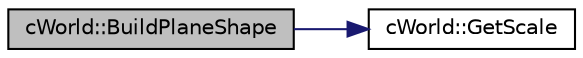 digraph "cWorld::BuildPlaneShape"
{
 // LATEX_PDF_SIZE
  edge [fontname="Helvetica",fontsize="10",labelfontname="Helvetica",labelfontsize="10"];
  node [fontname="Helvetica",fontsize="10",shape=record];
  rankdir="LR";
  Node1 [label="cWorld::BuildPlaneShape",height=0.2,width=0.4,color="black", fillcolor="grey75", style="filled", fontcolor="black",tooltip=" "];
  Node1 -> Node2 [color="midnightblue",fontsize="10",style="solid",fontname="Helvetica"];
  Node2 [label="cWorld::GetScale",height=0.2,width=0.4,color="black", fillcolor="white", style="filled",URL="$classc_world.html#a45df46e343f8a8d266ab93e577460b2a",tooltip=" "];
}
